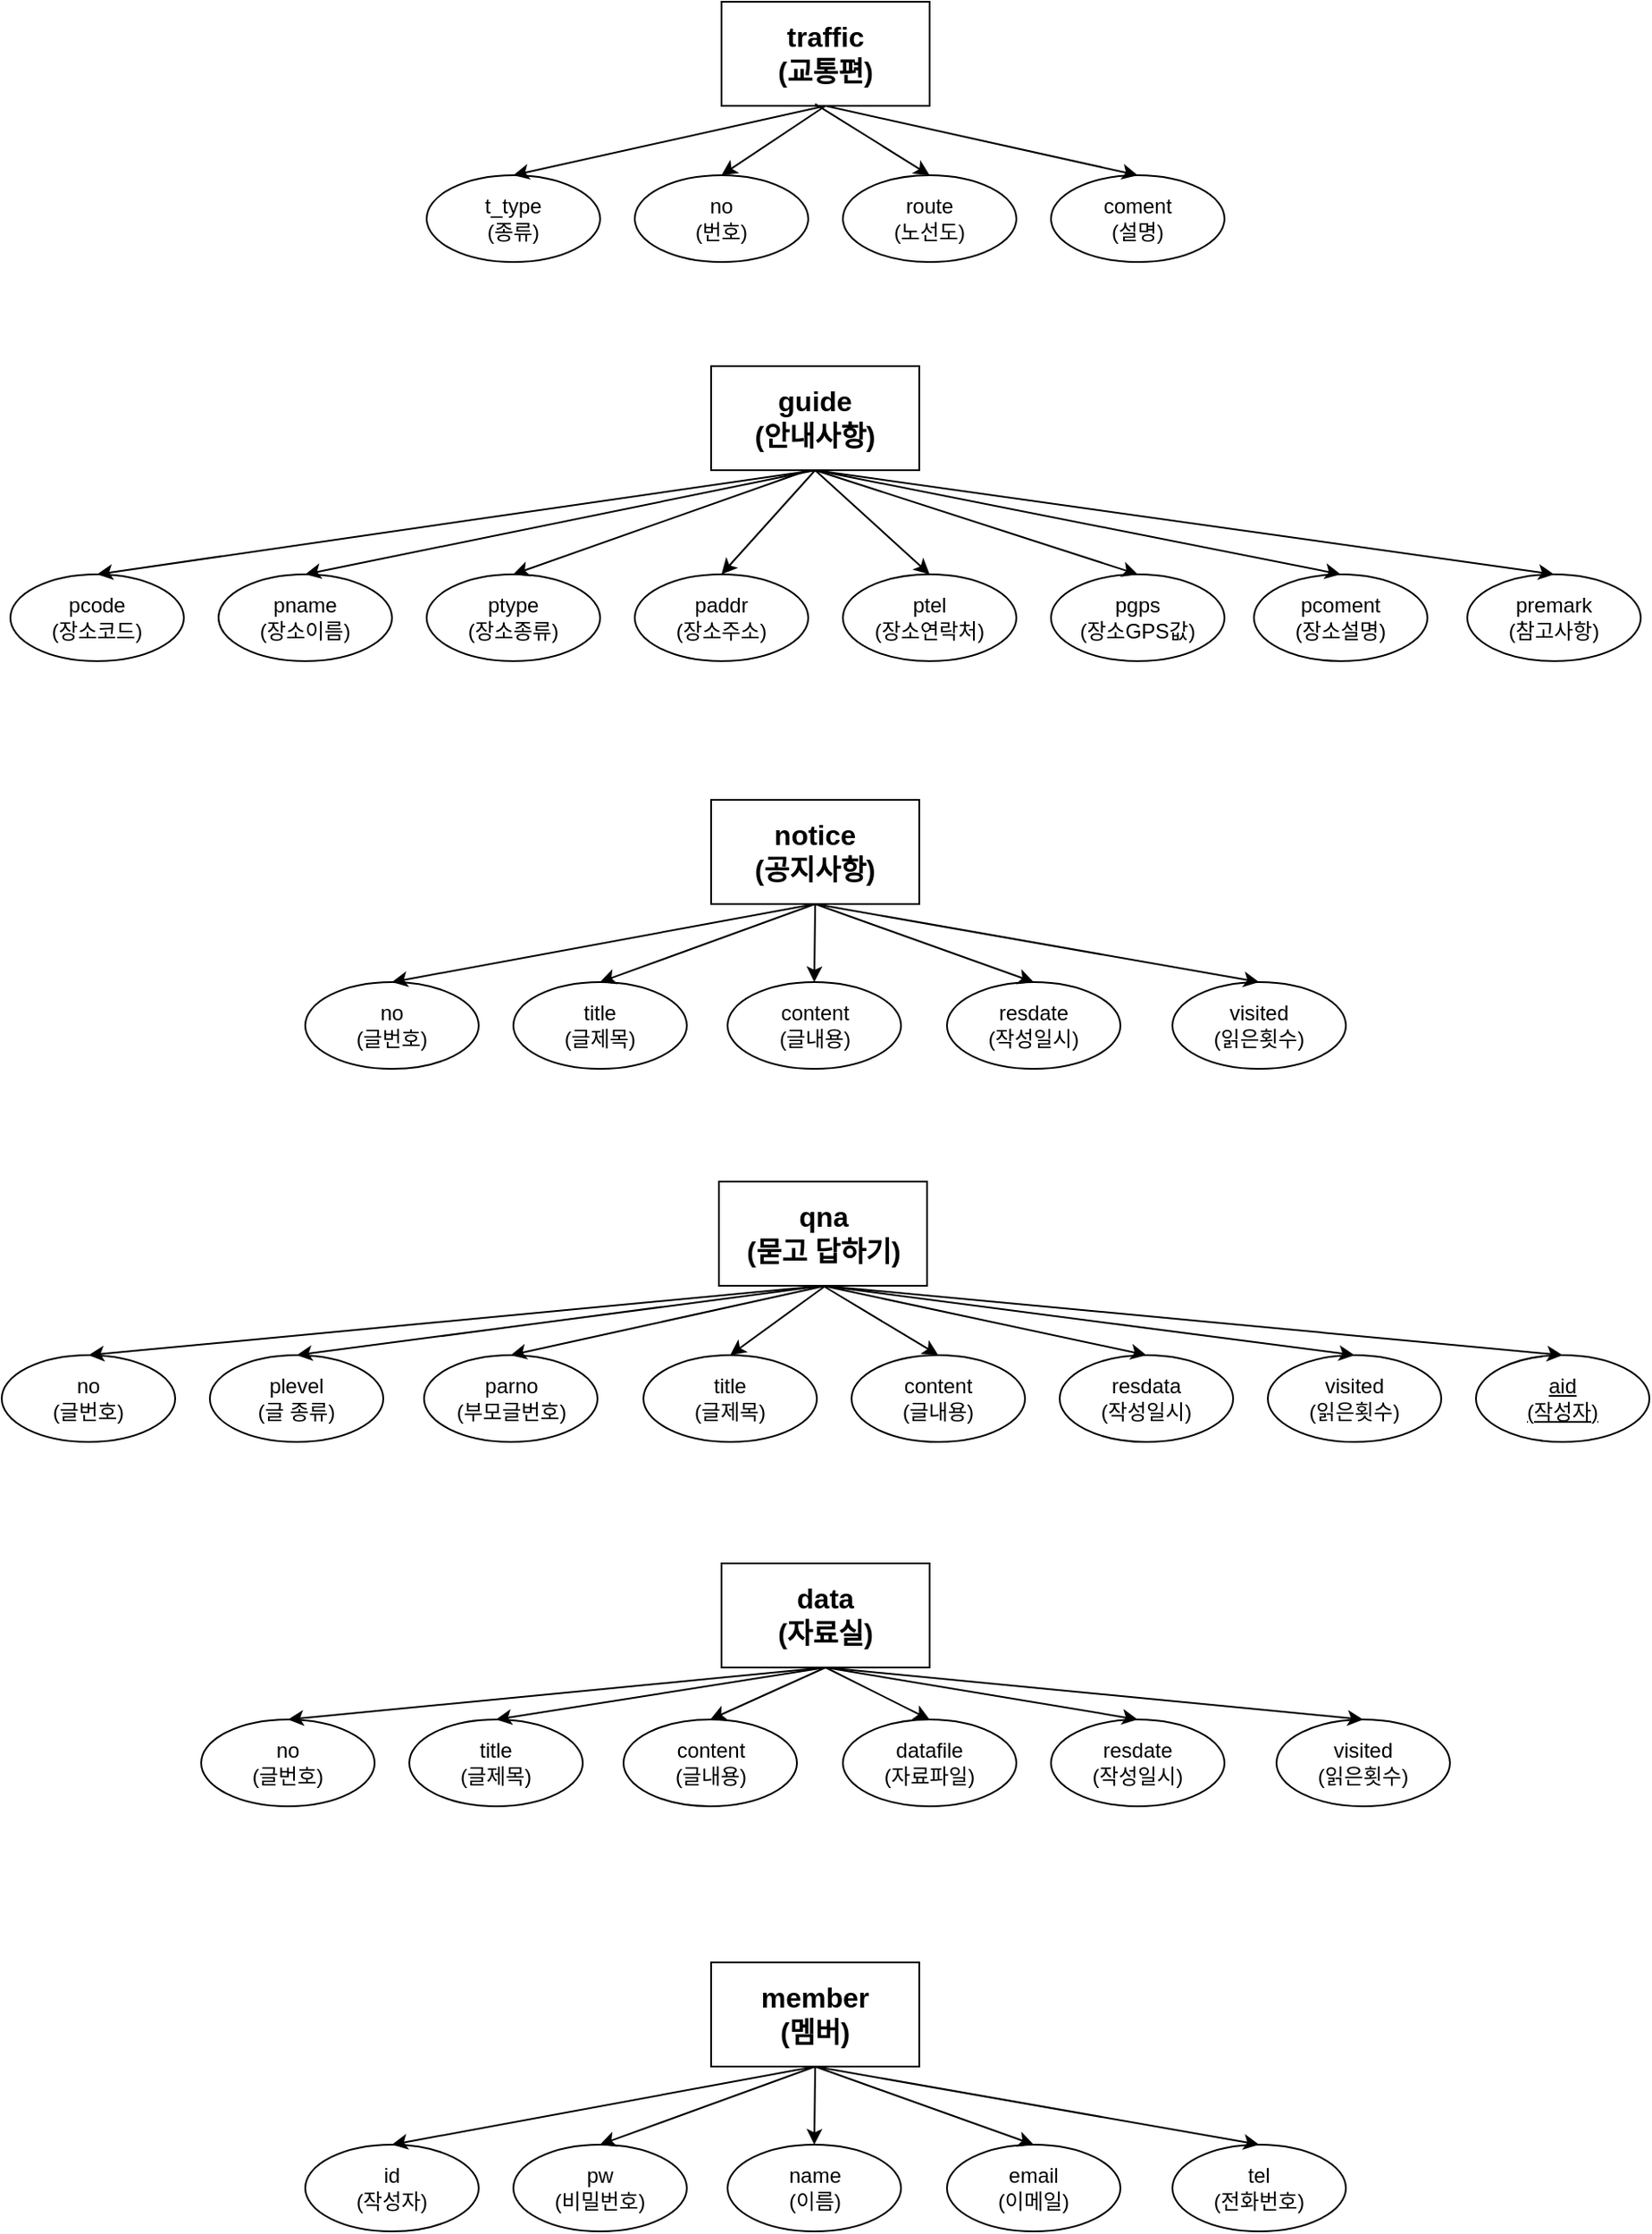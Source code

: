 <mxfile version="24.2.1" type="device">
  <diagram name="페이지-1" id="OZb_UPjNZIz8MWLPdcfe">
    <mxGraphModel dx="1434" dy="780" grid="1" gridSize="10" guides="1" tooltips="1" connect="1" arrows="1" fold="1" page="1" pageScale="1" pageWidth="827" pageHeight="1169" math="0" shadow="0">
      <root>
        <mxCell id="0" />
        <mxCell id="1" parent="0" />
        <mxCell id="bbrRlCH3F_wI_q4qQrbH-1" value="&lt;font style=&quot;font-size: 16px;&quot;&gt;&lt;b&gt;traffic&lt;/b&gt;&lt;/font&gt;&lt;div&gt;&lt;span style=&quot;font-size: 16px;&quot;&gt;&lt;b&gt;(교통편)&lt;/b&gt;&lt;/span&gt;&lt;/div&gt;" style="rounded=0;whiteSpace=wrap;html=1;" parent="1" vertex="1">
          <mxGeometry x="420" y="20" width="120" height="60" as="geometry" />
        </mxCell>
        <mxCell id="bbrRlCH3F_wI_q4qQrbH-2" value="t_type&lt;div&gt;(종류)&lt;/div&gt;" style="ellipse;whiteSpace=wrap;html=1;" parent="1" vertex="1">
          <mxGeometry x="250" y="120" width="100" height="50" as="geometry" />
        </mxCell>
        <mxCell id="bbrRlCH3F_wI_q4qQrbH-4" value="no&lt;div&gt;(번호)&lt;/div&gt;" style="ellipse;whiteSpace=wrap;html=1;" parent="1" vertex="1">
          <mxGeometry x="370" y="120" width="100" height="50" as="geometry" />
        </mxCell>
        <mxCell id="bbrRlCH3F_wI_q4qQrbH-5" value="route&lt;div&gt;(노선도)&lt;/div&gt;" style="ellipse;whiteSpace=wrap;html=1;" parent="1" vertex="1">
          <mxGeometry x="490" y="120" width="100" height="50" as="geometry" />
        </mxCell>
        <mxCell id="bbrRlCH3F_wI_q4qQrbH-6" value="coment&lt;div&gt;(설명)&lt;/div&gt;" style="ellipse;whiteSpace=wrap;html=1;" parent="1" vertex="1">
          <mxGeometry x="610" y="120" width="100" height="50" as="geometry" />
        </mxCell>
        <mxCell id="bbrRlCH3F_wI_q4qQrbH-7" value="" style="endArrow=classic;html=1;rounded=0;exitX=0.5;exitY=1;exitDx=0;exitDy=0;entryX=0.5;entryY=0;entryDx=0;entryDy=0;" parent="1" source="bbrRlCH3F_wI_q4qQrbH-1" target="bbrRlCH3F_wI_q4qQrbH-2" edge="1">
          <mxGeometry width="50" height="50" relative="1" as="geometry">
            <mxPoint x="320" y="75" as="sourcePoint" />
            <mxPoint x="370" y="25" as="targetPoint" />
          </mxGeometry>
        </mxCell>
        <mxCell id="bbrRlCH3F_wI_q4qQrbH-8" value="" style="endArrow=classic;html=1;rounded=0;exitX=0.5;exitY=1;exitDx=0;exitDy=0;entryX=0.5;entryY=0;entryDx=0;entryDy=0;" parent="1" source="bbrRlCH3F_wI_q4qQrbH-1" target="bbrRlCH3F_wI_q4qQrbH-4" edge="1">
          <mxGeometry width="50" height="50" relative="1" as="geometry">
            <mxPoint x="630" y="210" as="sourcePoint" />
            <mxPoint x="680" y="160" as="targetPoint" />
          </mxGeometry>
        </mxCell>
        <mxCell id="bbrRlCH3F_wI_q4qQrbH-9" value="" style="endArrow=classic;html=1;rounded=0;exitX=0.45;exitY=0.983;exitDx=0;exitDy=0;exitPerimeter=0;entryX=0.5;entryY=0;entryDx=0;entryDy=0;" parent="1" source="bbrRlCH3F_wI_q4qQrbH-1" target="bbrRlCH3F_wI_q4qQrbH-5" edge="1">
          <mxGeometry width="50" height="50" relative="1" as="geometry">
            <mxPoint x="630" y="310" as="sourcePoint" />
            <mxPoint x="680" y="260" as="targetPoint" />
          </mxGeometry>
        </mxCell>
        <mxCell id="bbrRlCH3F_wI_q4qQrbH-10" value="" style="endArrow=classic;html=1;rounded=0;exitX=0.5;exitY=1;exitDx=0;exitDy=0;entryX=0.5;entryY=0;entryDx=0;entryDy=0;" parent="1" source="bbrRlCH3F_wI_q4qQrbH-1" target="bbrRlCH3F_wI_q4qQrbH-6" edge="1">
          <mxGeometry width="50" height="50" relative="1" as="geometry">
            <mxPoint x="630" y="310" as="sourcePoint" />
            <mxPoint x="680" y="260" as="targetPoint" />
          </mxGeometry>
        </mxCell>
        <mxCell id="bbrRlCH3F_wI_q4qQrbH-12" value="&lt;span style=&quot;font-size: 16px;&quot;&gt;&lt;b&gt;guide&lt;/b&gt;&lt;/span&gt;&lt;div&gt;&lt;span style=&quot;font-size: 16px;&quot;&gt;&lt;b&gt;(안내사항)&lt;/b&gt;&lt;/span&gt;&lt;/div&gt;" style="rounded=0;whiteSpace=wrap;html=1;" parent="1" vertex="1">
          <mxGeometry x="414" y="230" width="120" height="60" as="geometry" />
        </mxCell>
        <mxCell id="bbrRlCH3F_wI_q4qQrbH-13" value="pcode&lt;div&gt;(장소코드)&lt;/div&gt;" style="ellipse;whiteSpace=wrap;html=1;" parent="1" vertex="1">
          <mxGeometry x="10" y="350" width="100" height="50" as="geometry" />
        </mxCell>
        <mxCell id="bbrRlCH3F_wI_q4qQrbH-14" value="pname&lt;div&gt;(장소이름)&lt;/div&gt;" style="ellipse;whiteSpace=wrap;html=1;" parent="1" vertex="1">
          <mxGeometry x="130" y="350" width="100" height="50" as="geometry" />
        </mxCell>
        <mxCell id="bbrRlCH3F_wI_q4qQrbH-15" value="ptype&lt;div&gt;(장소종류)&lt;/div&gt;" style="ellipse;whiteSpace=wrap;html=1;" parent="1" vertex="1">
          <mxGeometry x="250" y="350" width="100" height="50" as="geometry" />
        </mxCell>
        <mxCell id="bbrRlCH3F_wI_q4qQrbH-16" value="paddr&lt;div&gt;(장소주소)&lt;/div&gt;" style="ellipse;whiteSpace=wrap;html=1;" parent="1" vertex="1">
          <mxGeometry x="370" y="350" width="100" height="50" as="geometry" />
        </mxCell>
        <mxCell id="bbrRlCH3F_wI_q4qQrbH-18" value="ptel&lt;div&gt;(장소연락처)&lt;/div&gt;" style="ellipse;whiteSpace=wrap;html=1;" parent="1" vertex="1">
          <mxGeometry x="490" y="350" width="100" height="50" as="geometry" />
        </mxCell>
        <mxCell id="bbrRlCH3F_wI_q4qQrbH-19" value="pgps&lt;div&gt;(장소GPS값)&lt;/div&gt;" style="ellipse;whiteSpace=wrap;html=1;" parent="1" vertex="1">
          <mxGeometry x="610" y="350" width="100" height="50" as="geometry" />
        </mxCell>
        <mxCell id="bbrRlCH3F_wI_q4qQrbH-21" value="pcoment&lt;div&gt;(장소설명)&lt;/div&gt;" style="ellipse;whiteSpace=wrap;html=1;" parent="1" vertex="1">
          <mxGeometry x="727" y="350" width="100" height="50" as="geometry" />
        </mxCell>
        <mxCell id="bbrRlCH3F_wI_q4qQrbH-22" value="premark&lt;div&gt;(참고사항)&lt;/div&gt;" style="ellipse;whiteSpace=wrap;html=1;" parent="1" vertex="1">
          <mxGeometry x="850" y="350" width="100" height="50" as="geometry" />
        </mxCell>
        <mxCell id="bbrRlCH3F_wI_q4qQrbH-23" value="" style="endArrow=classic;html=1;rounded=0;exitX=0.5;exitY=1;exitDx=0;exitDy=0;entryX=0.5;entryY=0;entryDx=0;entryDy=0;" parent="1" source="bbrRlCH3F_wI_q4qQrbH-12" target="bbrRlCH3F_wI_q4qQrbH-13" edge="1">
          <mxGeometry width="50" height="50" relative="1" as="geometry">
            <mxPoint x="240" y="290" as="sourcePoint" />
            <mxPoint x="290" y="240" as="targetPoint" />
          </mxGeometry>
        </mxCell>
        <mxCell id="bbrRlCH3F_wI_q4qQrbH-24" value="" style="endArrow=classic;html=1;rounded=0;exitX=0.5;exitY=1;exitDx=0;exitDy=0;entryX=0.5;entryY=0;entryDx=0;entryDy=0;" parent="1" source="bbrRlCH3F_wI_q4qQrbH-12" target="bbrRlCH3F_wI_q4qQrbH-14" edge="1">
          <mxGeometry width="50" height="50" relative="1" as="geometry">
            <mxPoint x="240" y="240" as="sourcePoint" />
            <mxPoint x="290" y="190" as="targetPoint" />
          </mxGeometry>
        </mxCell>
        <mxCell id="bbrRlCH3F_wI_q4qQrbH-25" value="" style="endArrow=classic;html=1;rounded=0;entryX=0.5;entryY=0;entryDx=0;entryDy=0;" parent="1" target="bbrRlCH3F_wI_q4qQrbH-15" edge="1">
          <mxGeometry width="50" height="50" relative="1" as="geometry">
            <mxPoint x="470" y="290" as="sourcePoint" />
            <mxPoint x="290" y="190" as="targetPoint" />
          </mxGeometry>
        </mxCell>
        <mxCell id="bbrRlCH3F_wI_q4qQrbH-26" value="" style="endArrow=classic;html=1;rounded=0;exitX=0.5;exitY=1;exitDx=0;exitDy=0;entryX=0.5;entryY=0;entryDx=0;entryDy=0;" parent="1" source="bbrRlCH3F_wI_q4qQrbH-12" target="bbrRlCH3F_wI_q4qQrbH-16" edge="1">
          <mxGeometry width="50" height="50" relative="1" as="geometry">
            <mxPoint x="140" y="270" as="sourcePoint" />
            <mxPoint x="190" y="220" as="targetPoint" />
          </mxGeometry>
        </mxCell>
        <mxCell id="bbrRlCH3F_wI_q4qQrbH-27" value="" style="endArrow=classic;html=1;rounded=0;exitX=0.5;exitY=1;exitDx=0;exitDy=0;entryX=0.5;entryY=0;entryDx=0;entryDy=0;" parent="1" source="bbrRlCH3F_wI_q4qQrbH-12" target="bbrRlCH3F_wI_q4qQrbH-18" edge="1">
          <mxGeometry width="50" height="50" relative="1" as="geometry">
            <mxPoint x="150" y="250" as="sourcePoint" />
            <mxPoint x="200" y="200" as="targetPoint" />
          </mxGeometry>
        </mxCell>
        <mxCell id="bbrRlCH3F_wI_q4qQrbH-28" value="" style="endArrow=classic;html=1;rounded=0;exitX=0.5;exitY=1;exitDx=0;exitDy=0;entryX=0.5;entryY=0;entryDx=0;entryDy=0;" parent="1" source="bbrRlCH3F_wI_q4qQrbH-12" target="bbrRlCH3F_wI_q4qQrbH-19" edge="1">
          <mxGeometry width="50" height="50" relative="1" as="geometry">
            <mxPoint x="210" y="270" as="sourcePoint" />
            <mxPoint x="260" y="220" as="targetPoint" />
          </mxGeometry>
        </mxCell>
        <mxCell id="bbrRlCH3F_wI_q4qQrbH-29" value="" style="endArrow=classic;html=1;rounded=0;exitX=0.5;exitY=1;exitDx=0;exitDy=0;entryX=0.5;entryY=0;entryDx=0;entryDy=0;" parent="1" source="bbrRlCH3F_wI_q4qQrbH-12" target="bbrRlCH3F_wI_q4qQrbH-21" edge="1">
          <mxGeometry width="50" height="50" relative="1" as="geometry">
            <mxPoint x="210" y="220" as="sourcePoint" />
            <mxPoint x="260" y="170" as="targetPoint" />
          </mxGeometry>
        </mxCell>
        <mxCell id="bbrRlCH3F_wI_q4qQrbH-30" value="" style="endArrow=classic;html=1;rounded=0;exitX=0.5;exitY=1;exitDx=0;exitDy=0;entryX=0.5;entryY=0;entryDx=0;entryDy=0;" parent="1" source="bbrRlCH3F_wI_q4qQrbH-12" target="bbrRlCH3F_wI_q4qQrbH-22" edge="1">
          <mxGeometry width="50" height="50" relative="1" as="geometry">
            <mxPoint x="130" y="230" as="sourcePoint" />
            <mxPoint x="180" y="180" as="targetPoint" />
          </mxGeometry>
        </mxCell>
        <mxCell id="bbrRlCH3F_wI_q4qQrbH-31" value="&lt;span style=&quot;font-size: 16px;&quot;&gt;&lt;b&gt;notice&lt;/b&gt;&lt;/span&gt;&lt;div&gt;&lt;span style=&quot;font-size: 16px;&quot;&gt;&lt;b&gt;(공지사항)&lt;/b&gt;&lt;/span&gt;&lt;/div&gt;" style="rounded=0;whiteSpace=wrap;html=1;" parent="1" vertex="1">
          <mxGeometry x="414" y="480" width="120" height="60" as="geometry" />
        </mxCell>
        <mxCell id="bbrRlCH3F_wI_q4qQrbH-33" value="no&lt;div&gt;(글번호)&lt;/div&gt;" style="ellipse;whiteSpace=wrap;html=1;" parent="1" vertex="1">
          <mxGeometry x="180" y="585" width="100" height="50" as="geometry" />
        </mxCell>
        <mxCell id="bbrRlCH3F_wI_q4qQrbH-34" value="title&lt;div&gt;(글제목)&lt;/div&gt;" style="ellipse;whiteSpace=wrap;html=1;" parent="1" vertex="1">
          <mxGeometry x="300" y="585" width="100" height="50" as="geometry" />
        </mxCell>
        <mxCell id="bbrRlCH3F_wI_q4qQrbH-35" value="content&lt;div&gt;(글내용)&lt;/div&gt;" style="ellipse;whiteSpace=wrap;html=1;" parent="1" vertex="1">
          <mxGeometry x="423.5" y="585" width="100" height="50" as="geometry" />
        </mxCell>
        <mxCell id="bbrRlCH3F_wI_q4qQrbH-36" value="resdate&lt;div&gt;(작성일시)&lt;/div&gt;" style="ellipse;whiteSpace=wrap;html=1;" parent="1" vertex="1">
          <mxGeometry x="550" y="585" width="100" height="50" as="geometry" />
        </mxCell>
        <mxCell id="bbrRlCH3F_wI_q4qQrbH-37" value="visited&lt;div&gt;(읽은횟수)&lt;/div&gt;" style="ellipse;whiteSpace=wrap;html=1;" parent="1" vertex="1">
          <mxGeometry x="680" y="585" width="100" height="50" as="geometry" />
        </mxCell>
        <mxCell id="bbrRlCH3F_wI_q4qQrbH-38" value="" style="endArrow=classic;html=1;rounded=0;exitX=0.5;exitY=1;exitDx=0;exitDy=0;entryX=0.5;entryY=0;entryDx=0;entryDy=0;" parent="1" source="bbrRlCH3F_wI_q4qQrbH-31" target="bbrRlCH3F_wI_q4qQrbH-33" edge="1">
          <mxGeometry width="50" height="50" relative="1" as="geometry">
            <mxPoint x="280" y="520" as="sourcePoint" />
            <mxPoint x="330" y="470" as="targetPoint" />
          </mxGeometry>
        </mxCell>
        <mxCell id="bbrRlCH3F_wI_q4qQrbH-39" value="" style="endArrow=classic;html=1;rounded=0;exitX=0.5;exitY=1;exitDx=0;exitDy=0;entryX=0.5;entryY=0;entryDx=0;entryDy=0;" parent="1" source="bbrRlCH3F_wI_q4qQrbH-31" target="bbrRlCH3F_wI_q4qQrbH-34" edge="1">
          <mxGeometry width="50" height="50" relative="1" as="geometry">
            <mxPoint x="240" y="500" as="sourcePoint" />
            <mxPoint x="290" y="450" as="targetPoint" />
          </mxGeometry>
        </mxCell>
        <mxCell id="bbrRlCH3F_wI_q4qQrbH-40" value="" style="endArrow=classic;html=1;rounded=0;exitX=0.5;exitY=1;exitDx=0;exitDy=0;entryX=0.5;entryY=0;entryDx=0;entryDy=0;" parent="1" source="bbrRlCH3F_wI_q4qQrbH-31" target="bbrRlCH3F_wI_q4qQrbH-35" edge="1">
          <mxGeometry width="50" height="50" relative="1" as="geometry">
            <mxPoint x="350" y="520" as="sourcePoint" />
            <mxPoint x="400" y="470" as="targetPoint" />
          </mxGeometry>
        </mxCell>
        <mxCell id="bbrRlCH3F_wI_q4qQrbH-41" value="" style="endArrow=classic;html=1;rounded=0;exitX=0.5;exitY=1;exitDx=0;exitDy=0;entryX=0.5;entryY=0;entryDx=0;entryDy=0;" parent="1" source="bbrRlCH3F_wI_q4qQrbH-31" target="bbrRlCH3F_wI_q4qQrbH-36" edge="1">
          <mxGeometry width="50" height="50" relative="1" as="geometry">
            <mxPoint x="310" y="490" as="sourcePoint" />
            <mxPoint x="360" y="440" as="targetPoint" />
          </mxGeometry>
        </mxCell>
        <mxCell id="bbrRlCH3F_wI_q4qQrbH-42" value="" style="endArrow=classic;html=1;rounded=0;exitX=0.5;exitY=1;exitDx=0;exitDy=0;entryX=0.5;entryY=0;entryDx=0;entryDy=0;" parent="1" source="bbrRlCH3F_wI_q4qQrbH-31" target="bbrRlCH3F_wI_q4qQrbH-37" edge="1">
          <mxGeometry width="50" height="50" relative="1" as="geometry">
            <mxPoint x="290" y="510" as="sourcePoint" />
            <mxPoint x="340" y="460" as="targetPoint" />
          </mxGeometry>
        </mxCell>
        <mxCell id="bbrRlCH3F_wI_q4qQrbH-43" value="&lt;span style=&quot;font-size: 16px;&quot;&gt;&lt;b&gt;qna&lt;/b&gt;&lt;/span&gt;&lt;div&gt;&lt;span style=&quot;font-size: 16px;&quot;&gt;&lt;b&gt;(묻고 답하기)&lt;/b&gt;&lt;/span&gt;&lt;/div&gt;" style="rounded=0;whiteSpace=wrap;html=1;" parent="1" vertex="1">
          <mxGeometry x="418.5" y="700" width="120" height="60" as="geometry" />
        </mxCell>
        <mxCell id="bbrRlCH3F_wI_q4qQrbH-44" value="no&lt;div&gt;(글번호)&lt;/div&gt;" style="ellipse;whiteSpace=wrap;html=1;" parent="1" vertex="1">
          <mxGeometry x="5" y="800" width="100" height="50" as="geometry" />
        </mxCell>
        <mxCell id="bbrRlCH3F_wI_q4qQrbH-45" value="parno&lt;div&gt;(부모글번호)&lt;/div&gt;" style="ellipse;whiteSpace=wrap;html=1;" parent="1" vertex="1">
          <mxGeometry x="248.5" y="800" width="100" height="50" as="geometry" />
        </mxCell>
        <mxCell id="bbrRlCH3F_wI_q4qQrbH-46" value="plevel&lt;div&gt;(글 종류)&lt;/div&gt;" style="ellipse;whiteSpace=wrap;html=1;" parent="1" vertex="1">
          <mxGeometry x="125" y="800" width="100" height="50" as="geometry" />
        </mxCell>
        <mxCell id="bbrRlCH3F_wI_q4qQrbH-47" value="title&lt;div&gt;(글제목)&lt;/div&gt;" style="ellipse;whiteSpace=wrap;html=1;" parent="1" vertex="1">
          <mxGeometry x="375" y="800" width="100" height="50" as="geometry" />
        </mxCell>
        <mxCell id="bbrRlCH3F_wI_q4qQrbH-48" value="visited&lt;div&gt;(읽은횟수)&lt;/div&gt;" style="ellipse;whiteSpace=wrap;html=1;" parent="1" vertex="1">
          <mxGeometry x="735" y="800" width="100" height="50" as="geometry" />
        </mxCell>
        <mxCell id="bbrRlCH3F_wI_q4qQrbH-49" value="resdata&lt;div&gt;(작성일시)&lt;/div&gt;" style="ellipse;whiteSpace=wrap;html=1;" parent="1" vertex="1">
          <mxGeometry x="615" y="800" width="100" height="50" as="geometry" />
        </mxCell>
        <mxCell id="bbrRlCH3F_wI_q4qQrbH-50" value="&lt;u&gt;aid&lt;/u&gt;&lt;div&gt;&lt;u&gt;(작성자)&lt;/u&gt;&lt;/div&gt;" style="ellipse;whiteSpace=wrap;html=1;" parent="1" vertex="1">
          <mxGeometry x="855" y="800" width="100" height="50" as="geometry" />
        </mxCell>
        <mxCell id="bbrRlCH3F_wI_q4qQrbH-52" value="content&lt;div&gt;(글내용)&lt;/div&gt;" style="ellipse;whiteSpace=wrap;html=1;" parent="1" vertex="1">
          <mxGeometry x="495" y="800" width="100" height="50" as="geometry" />
        </mxCell>
        <mxCell id="bbrRlCH3F_wI_q4qQrbH-53" value="&lt;span style=&quot;font-size: 16px;&quot;&gt;&lt;b&gt;data&lt;/b&gt;&lt;/span&gt;&lt;div&gt;&lt;span style=&quot;font-size: 16px;&quot;&gt;&lt;b&gt;(자료실)&lt;/b&gt;&lt;/span&gt;&lt;/div&gt;" style="rounded=0;whiteSpace=wrap;html=1;" parent="1" vertex="1">
          <mxGeometry x="420" y="920" width="120" height="60" as="geometry" />
        </mxCell>
        <mxCell id="bbrRlCH3F_wI_q4qQrbH-54" value="no&lt;div&gt;(글번호)&lt;/div&gt;" style="ellipse;whiteSpace=wrap;html=1;" parent="1" vertex="1">
          <mxGeometry x="120" y="1010" width="100" height="50" as="geometry" />
        </mxCell>
        <mxCell id="bbrRlCH3F_wI_q4qQrbH-55" value="title&lt;div&gt;(글제목)&lt;/div&gt;" style="ellipse;whiteSpace=wrap;html=1;" parent="1" vertex="1">
          <mxGeometry x="240" y="1010" width="100" height="50" as="geometry" />
        </mxCell>
        <mxCell id="bbrRlCH3F_wI_q4qQrbH-56" value="content&lt;div&gt;(글내용)&lt;/div&gt;" style="ellipse;whiteSpace=wrap;html=1;" parent="1" vertex="1">
          <mxGeometry x="363.5" y="1010" width="100" height="50" as="geometry" />
        </mxCell>
        <mxCell id="bbrRlCH3F_wI_q4qQrbH-57" value="resdate&lt;div&gt;(작성일시)&lt;/div&gt;" style="ellipse;whiteSpace=wrap;html=1;" parent="1" vertex="1">
          <mxGeometry x="610" y="1010" width="100" height="50" as="geometry" />
        </mxCell>
        <mxCell id="bbrRlCH3F_wI_q4qQrbH-58" value="visited&lt;div&gt;(읽은횟수)&lt;/div&gt;" style="ellipse;whiteSpace=wrap;html=1;" parent="1" vertex="1">
          <mxGeometry x="740" y="1010" width="100" height="50" as="geometry" />
        </mxCell>
        <mxCell id="bbrRlCH3F_wI_q4qQrbH-59" value="datafile&lt;div&gt;(자료파일)&lt;/div&gt;" style="ellipse;whiteSpace=wrap;html=1;" parent="1" vertex="1">
          <mxGeometry x="490" y="1010" width="100" height="50" as="geometry" />
        </mxCell>
        <mxCell id="bbrRlCH3F_wI_q4qQrbH-60" value="" style="endArrow=classic;html=1;rounded=0;exitX=0.5;exitY=1;exitDx=0;exitDy=0;entryX=0.5;entryY=0;entryDx=0;entryDy=0;" parent="1" source="bbrRlCH3F_wI_q4qQrbH-43" target="bbrRlCH3F_wI_q4qQrbH-44" edge="1">
          <mxGeometry width="50" height="50" relative="1" as="geometry">
            <mxPoint x="230" y="730" as="sourcePoint" />
            <mxPoint x="280" y="680" as="targetPoint" />
          </mxGeometry>
        </mxCell>
        <mxCell id="bbrRlCH3F_wI_q4qQrbH-61" value="" style="endArrow=classic;html=1;rounded=0;exitX=0.5;exitY=1;exitDx=0;exitDy=0;entryX=0.5;entryY=0;entryDx=0;entryDy=0;" parent="1" source="bbrRlCH3F_wI_q4qQrbH-43" target="bbrRlCH3F_wI_q4qQrbH-46" edge="1">
          <mxGeometry width="50" height="50" relative="1" as="geometry">
            <mxPoint x="230" y="740" as="sourcePoint" />
            <mxPoint x="280" y="690" as="targetPoint" />
          </mxGeometry>
        </mxCell>
        <mxCell id="bbrRlCH3F_wI_q4qQrbH-62" value="" style="endArrow=classic;html=1;rounded=0;entryX=0.5;entryY=0;entryDx=0;entryDy=0;" parent="1" target="bbrRlCH3F_wI_q4qQrbH-45" edge="1">
          <mxGeometry width="50" height="50" relative="1" as="geometry">
            <mxPoint x="480" y="760" as="sourcePoint" />
            <mxPoint x="170" y="680" as="targetPoint" />
          </mxGeometry>
        </mxCell>
        <mxCell id="bbrRlCH3F_wI_q4qQrbH-63" value="" style="endArrow=classic;html=1;rounded=0;entryX=0.5;entryY=0;entryDx=0;entryDy=0;" parent="1" target="bbrRlCH3F_wI_q4qQrbH-47" edge="1">
          <mxGeometry width="50" height="50" relative="1" as="geometry">
            <mxPoint x="480" y="760" as="sourcePoint" />
            <mxPoint x="230" y="650" as="targetPoint" />
          </mxGeometry>
        </mxCell>
        <mxCell id="bbrRlCH3F_wI_q4qQrbH-64" value="" style="endArrow=classic;html=1;rounded=0;exitX=0.5;exitY=1;exitDx=0;exitDy=0;entryX=0.5;entryY=0;entryDx=0;entryDy=0;" parent="1" source="bbrRlCH3F_wI_q4qQrbH-43" target="bbrRlCH3F_wI_q4qQrbH-52" edge="1">
          <mxGeometry width="50" height="50" relative="1" as="geometry">
            <mxPoint x="210" y="740" as="sourcePoint" />
            <mxPoint x="260" y="690" as="targetPoint" />
          </mxGeometry>
        </mxCell>
        <mxCell id="bbrRlCH3F_wI_q4qQrbH-65" value="" style="endArrow=classic;html=1;rounded=0;exitX=0.5;exitY=1;exitDx=0;exitDy=0;entryX=0.5;entryY=0;entryDx=0;entryDy=0;" parent="1" source="bbrRlCH3F_wI_q4qQrbH-43" target="bbrRlCH3F_wI_q4qQrbH-49" edge="1">
          <mxGeometry width="50" height="50" relative="1" as="geometry">
            <mxPoint x="140" y="720" as="sourcePoint" />
            <mxPoint x="190" y="670" as="targetPoint" />
          </mxGeometry>
        </mxCell>
        <mxCell id="bbrRlCH3F_wI_q4qQrbH-66" value="" style="endArrow=classic;html=1;rounded=0;exitX=0.5;exitY=1;exitDx=0;exitDy=0;entryX=0.5;entryY=0;entryDx=0;entryDy=0;" parent="1" source="bbrRlCH3F_wI_q4qQrbH-43" target="bbrRlCH3F_wI_q4qQrbH-48" edge="1">
          <mxGeometry width="50" height="50" relative="1" as="geometry">
            <mxPoint x="160" y="670" as="sourcePoint" />
            <mxPoint x="210" y="620" as="targetPoint" />
          </mxGeometry>
        </mxCell>
        <mxCell id="bbrRlCH3F_wI_q4qQrbH-67" value="" style="endArrow=classic;html=1;rounded=0;exitX=0.5;exitY=1;exitDx=0;exitDy=0;entryX=0.5;entryY=0;entryDx=0;entryDy=0;" parent="1" source="bbrRlCH3F_wI_q4qQrbH-43" target="bbrRlCH3F_wI_q4qQrbH-50" edge="1">
          <mxGeometry width="50" height="50" relative="1" as="geometry">
            <mxPoint x="130" y="720" as="sourcePoint" />
            <mxPoint x="180" y="670" as="targetPoint" />
          </mxGeometry>
        </mxCell>
        <mxCell id="bbrRlCH3F_wI_q4qQrbH-68" value="" style="endArrow=classic;html=1;rounded=0;exitX=0.5;exitY=1;exitDx=0;exitDy=0;entryX=0.5;entryY=0;entryDx=0;entryDy=0;" parent="1" source="bbrRlCH3F_wI_q4qQrbH-53" target="bbrRlCH3F_wI_q4qQrbH-54" edge="1">
          <mxGeometry width="50" height="50" relative="1" as="geometry">
            <mxPoint x="250" y="970" as="sourcePoint" />
            <mxPoint x="300" y="920" as="targetPoint" />
          </mxGeometry>
        </mxCell>
        <mxCell id="bbrRlCH3F_wI_q4qQrbH-69" value="" style="endArrow=classic;html=1;rounded=0;exitX=0.5;exitY=1;exitDx=0;exitDy=0;entryX=0.5;entryY=0;entryDx=0;entryDy=0;" parent="1" source="bbrRlCH3F_wI_q4qQrbH-53" target="bbrRlCH3F_wI_q4qQrbH-55" edge="1">
          <mxGeometry width="50" height="50" relative="1" as="geometry">
            <mxPoint x="250" y="960" as="sourcePoint" />
            <mxPoint x="300" y="910" as="targetPoint" />
          </mxGeometry>
        </mxCell>
        <mxCell id="bbrRlCH3F_wI_q4qQrbH-70" value="" style="endArrow=classic;html=1;rounded=0;exitX=0.5;exitY=1;exitDx=0;exitDy=0;entryX=0.5;entryY=0;entryDx=0;entryDy=0;" parent="1" source="bbrRlCH3F_wI_q4qQrbH-53" target="bbrRlCH3F_wI_q4qQrbH-56" edge="1">
          <mxGeometry width="50" height="50" relative="1" as="geometry">
            <mxPoint x="210" y="970" as="sourcePoint" />
            <mxPoint x="260" y="920" as="targetPoint" />
          </mxGeometry>
        </mxCell>
        <mxCell id="bbrRlCH3F_wI_q4qQrbH-71" value="" style="endArrow=classic;html=1;rounded=0;exitX=0.5;exitY=1;exitDx=0;exitDy=0;entryX=0.5;entryY=0;entryDx=0;entryDy=0;" parent="1" source="bbrRlCH3F_wI_q4qQrbH-53" target="bbrRlCH3F_wI_q4qQrbH-59" edge="1">
          <mxGeometry width="50" height="50" relative="1" as="geometry">
            <mxPoint x="220" y="940" as="sourcePoint" />
            <mxPoint x="270" y="890" as="targetPoint" />
          </mxGeometry>
        </mxCell>
        <mxCell id="bbrRlCH3F_wI_q4qQrbH-72" value="" style="endArrow=classic;html=1;rounded=0;exitX=0.5;exitY=1;exitDx=0;exitDy=0;entryX=0.5;entryY=0;entryDx=0;entryDy=0;" parent="1" source="bbrRlCH3F_wI_q4qQrbH-53" target="bbrRlCH3F_wI_q4qQrbH-57" edge="1">
          <mxGeometry width="50" height="50" relative="1" as="geometry">
            <mxPoint x="260" y="950" as="sourcePoint" />
            <mxPoint x="310" y="900" as="targetPoint" />
          </mxGeometry>
        </mxCell>
        <mxCell id="bbrRlCH3F_wI_q4qQrbH-73" value="" style="endArrow=classic;html=1;rounded=0;exitX=0.5;exitY=1;exitDx=0;exitDy=0;entryX=0.5;entryY=0;entryDx=0;entryDy=0;" parent="1" source="bbrRlCH3F_wI_q4qQrbH-53" target="bbrRlCH3F_wI_q4qQrbH-58" edge="1">
          <mxGeometry width="50" height="50" relative="1" as="geometry">
            <mxPoint x="300" y="930" as="sourcePoint" />
            <mxPoint x="350" y="880" as="targetPoint" />
          </mxGeometry>
        </mxCell>
        <mxCell id="DWuDcNHttOawWwaqpSgL-3" value="&lt;span style=&quot;font-size: 16px;&quot;&gt;&lt;b&gt;member&lt;/b&gt;&lt;/span&gt;&lt;div&gt;&lt;span style=&quot;font-size: 16px;&quot;&gt;&lt;b&gt;(멤버)&lt;/b&gt;&lt;/span&gt;&lt;/div&gt;" style="rounded=0;whiteSpace=wrap;html=1;" vertex="1" parent="1">
          <mxGeometry x="414" y="1150" width="120" height="60" as="geometry" />
        </mxCell>
        <mxCell id="DWuDcNHttOawWwaqpSgL-4" value="id&lt;br&gt;&lt;div&gt;(작성자)&lt;/div&gt;" style="ellipse;whiteSpace=wrap;html=1;" vertex="1" parent="1">
          <mxGeometry x="180" y="1255" width="100" height="50" as="geometry" />
        </mxCell>
        <mxCell id="DWuDcNHttOawWwaqpSgL-5" value="pw&lt;div&gt;(비밀번호)&lt;/div&gt;" style="ellipse;whiteSpace=wrap;html=1;" vertex="1" parent="1">
          <mxGeometry x="300" y="1255" width="100" height="50" as="geometry" />
        </mxCell>
        <mxCell id="DWuDcNHttOawWwaqpSgL-6" value="name&lt;div&gt;(이름)&lt;/div&gt;" style="ellipse;whiteSpace=wrap;html=1;" vertex="1" parent="1">
          <mxGeometry x="423.5" y="1255" width="100" height="50" as="geometry" />
        </mxCell>
        <mxCell id="DWuDcNHttOawWwaqpSgL-7" value="email&lt;div&gt;(이메일)&lt;/div&gt;" style="ellipse;whiteSpace=wrap;html=1;" vertex="1" parent="1">
          <mxGeometry x="550" y="1255" width="100" height="50" as="geometry" />
        </mxCell>
        <mxCell id="DWuDcNHttOawWwaqpSgL-8" value="tel&lt;div&gt;(전화번호)&lt;/div&gt;" style="ellipse;whiteSpace=wrap;html=1;" vertex="1" parent="1">
          <mxGeometry x="680" y="1255" width="100" height="50" as="geometry" />
        </mxCell>
        <mxCell id="DWuDcNHttOawWwaqpSgL-9" value="" style="endArrow=classic;html=1;rounded=0;exitX=0.5;exitY=1;exitDx=0;exitDy=0;entryX=0.5;entryY=0;entryDx=0;entryDy=0;" edge="1" parent="1" source="DWuDcNHttOawWwaqpSgL-3" target="DWuDcNHttOawWwaqpSgL-4">
          <mxGeometry width="50" height="50" relative="1" as="geometry">
            <mxPoint x="280" y="1190" as="sourcePoint" />
            <mxPoint x="330" y="1140" as="targetPoint" />
          </mxGeometry>
        </mxCell>
        <mxCell id="DWuDcNHttOawWwaqpSgL-10" value="" style="endArrow=classic;html=1;rounded=0;exitX=0.5;exitY=1;exitDx=0;exitDy=0;entryX=0.5;entryY=0;entryDx=0;entryDy=0;" edge="1" parent="1" source="DWuDcNHttOawWwaqpSgL-3" target="DWuDcNHttOawWwaqpSgL-5">
          <mxGeometry width="50" height="50" relative="1" as="geometry">
            <mxPoint x="240" y="1170" as="sourcePoint" />
            <mxPoint x="290" y="1120" as="targetPoint" />
          </mxGeometry>
        </mxCell>
        <mxCell id="DWuDcNHttOawWwaqpSgL-11" value="" style="endArrow=classic;html=1;rounded=0;exitX=0.5;exitY=1;exitDx=0;exitDy=0;entryX=0.5;entryY=0;entryDx=0;entryDy=0;" edge="1" parent="1" source="DWuDcNHttOawWwaqpSgL-3" target="DWuDcNHttOawWwaqpSgL-6">
          <mxGeometry width="50" height="50" relative="1" as="geometry">
            <mxPoint x="350" y="1190" as="sourcePoint" />
            <mxPoint x="400" y="1140" as="targetPoint" />
          </mxGeometry>
        </mxCell>
        <mxCell id="DWuDcNHttOawWwaqpSgL-12" value="" style="endArrow=classic;html=1;rounded=0;exitX=0.5;exitY=1;exitDx=0;exitDy=0;entryX=0.5;entryY=0;entryDx=0;entryDy=0;" edge="1" parent="1" source="DWuDcNHttOawWwaqpSgL-3" target="DWuDcNHttOawWwaqpSgL-7">
          <mxGeometry width="50" height="50" relative="1" as="geometry">
            <mxPoint x="310" y="1160" as="sourcePoint" />
            <mxPoint x="360" y="1110" as="targetPoint" />
          </mxGeometry>
        </mxCell>
        <mxCell id="DWuDcNHttOawWwaqpSgL-13" value="" style="endArrow=classic;html=1;rounded=0;exitX=0.5;exitY=1;exitDx=0;exitDy=0;entryX=0.5;entryY=0;entryDx=0;entryDy=0;" edge="1" parent="1" source="DWuDcNHttOawWwaqpSgL-3" target="DWuDcNHttOawWwaqpSgL-8">
          <mxGeometry width="50" height="50" relative="1" as="geometry">
            <mxPoint x="290" y="1180" as="sourcePoint" />
            <mxPoint x="340" y="1130" as="targetPoint" />
          </mxGeometry>
        </mxCell>
      </root>
    </mxGraphModel>
  </diagram>
</mxfile>
